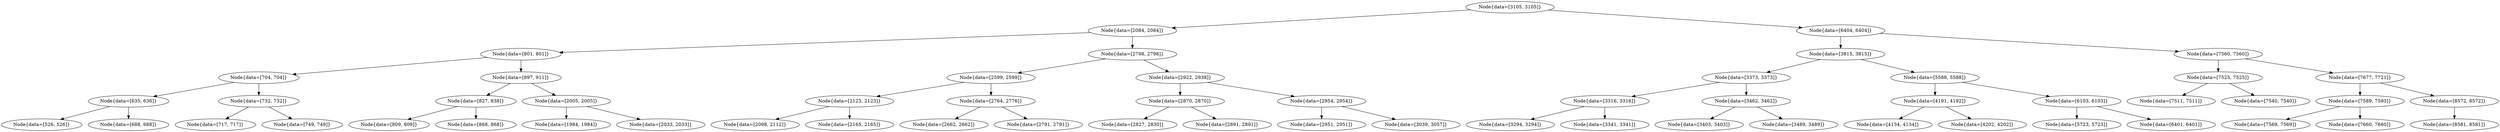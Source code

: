 digraph G{
1714688478 [label="Node{data=[3105, 3105]}"]
1714688478 -> 104716441
104716441 [label="Node{data=[2084, 2084]}"]
104716441 -> 1506951181
1506951181 [label="Node{data=[801, 801]}"]
1506951181 -> 1976401987
1976401987 [label="Node{data=[704, 704]}"]
1976401987 -> 867288517
867288517 [label="Node{data=[635, 636]}"]
867288517 -> 1528834618
1528834618 [label="Node{data=[526, 526]}"]
867288517 -> 280615803
280615803 [label="Node{data=[688, 688]}"]
1976401987 -> 166694583
166694583 [label="Node{data=[732, 732]}"]
166694583 -> 885910946
885910946 [label="Node{data=[717, 717]}"]
166694583 -> 1860591867
1860591867 [label="Node{data=[749, 749]}"]
1506951181 -> 811207775
811207775 [label="Node{data=[897, 911]}"]
811207775 -> 1161148117
1161148117 [label="Node{data=[827, 838]}"]
1161148117 -> 516875052
516875052 [label="Node{data=[809, 809]}"]
1161148117 -> 1131592118
1131592118 [label="Node{data=[868, 868]}"]
811207775 -> 589987187
589987187 [label="Node{data=[2005, 2005]}"]
589987187 -> 1262609629
1262609629 [label="Node{data=[1984, 1984]}"]
589987187 -> 587180314
587180314 [label="Node{data=[2033, 2033]}"]
104716441 -> 1955990522
1955990522 [label="Node{data=[2798, 2798]}"]
1955990522 -> 69673470
69673470 [label="Node{data=[2599, 2599]}"]
69673470 -> 1082411691
1082411691 [label="Node{data=[2123, 2123]}"]
1082411691 -> 527211736
527211736 [label="Node{data=[2098, 2112]}"]
1082411691 -> 1533123860
1533123860 [label="Node{data=[2165, 2165]}"]
69673470 -> 1718906711
1718906711 [label="Node{data=[2764, 2776]}"]
1718906711 -> 71802912
71802912 [label="Node{data=[2662, 2662]}"]
1718906711 -> 2134271532
2134271532 [label="Node{data=[2791, 2791]}"]
1955990522 -> 686349795
686349795 [label="Node{data=[2922, 2938]}"]
686349795 -> 1831010686
1831010686 [label="Node{data=[2870, 2870]}"]
1831010686 -> 1423768154
1423768154 [label="Node{data=[2827, 2830]}"]
1831010686 -> 404222443
404222443 [label="Node{data=[2891, 2891]}"]
686349795 -> 1987977423
1987977423 [label="Node{data=[2954, 2954]}"]
1987977423 -> 61073295
61073295 [label="Node{data=[2951, 2951]}"]
1987977423 -> 807322507
807322507 [label="Node{data=[3039, 3057]}"]
1714688478 -> 396485834
396485834 [label="Node{data=[6404, 6404]}"]
396485834 -> 283039401
283039401 [label="Node{data=[3815, 3815]}"]
283039401 -> 207471778
207471778 [label="Node{data=[3373, 3373]}"]
207471778 -> 1243171897
1243171897 [label="Node{data=[3316, 3316]}"]
1243171897 -> 1376151044
1376151044 [label="Node{data=[3294, 3294]}"]
1243171897 -> 873175411
873175411 [label="Node{data=[3341, 3341]}"]
207471778 -> 1443967876
1443967876 [label="Node{data=[3462, 3462]}"]
1443967876 -> 1449772539
1449772539 [label="Node{data=[3403, 3403]}"]
1443967876 -> 926859124
926859124 [label="Node{data=[3489, 3489]}"]
283039401 -> 1603696865
1603696865 [label="Node{data=[5588, 5588]}"]
1603696865 -> 12905860
12905860 [label="Node{data=[4191, 4192]}"]
12905860 -> 412788346
412788346 [label="Node{data=[4134, 4134]}"]
12905860 -> 1520267010
1520267010 [label="Node{data=[4202, 4202]}"]
1603696865 -> 908084672
908084672 [label="Node{data=[6103, 6103]}"]
908084672 -> 288306765
288306765 [label="Node{data=[5723, 5723]}"]
908084672 -> 1556867940
1556867940 [label="Node{data=[6401, 6401]}"]
396485834 -> 1839168128
1839168128 [label="Node{data=[7560, 7560]}"]
1839168128 -> 1495608502
1495608502 [label="Node{data=[7525, 7525]}"]
1495608502 -> 835773569
835773569 [label="Node{data=[7511, 7511]}"]
1495608502 -> 843299092
843299092 [label="Node{data=[7540, 7540]}"]
1839168128 -> 605982374
605982374 [label="Node{data=[7677, 7721]}"]
605982374 -> 1412322831
1412322831 [label="Node{data=[7589, 7593]}"]
1412322831 -> 1651262695
1651262695 [label="Node{data=[7569, 7569]}"]
1412322831 -> 1305004711
1305004711 [label="Node{data=[7660, 7660]}"]
605982374 -> 494077446
494077446 [label="Node{data=[8572, 8572]}"]
494077446 -> 1003206025
1003206025 [label="Node{data=[8581, 8581]}"]
}